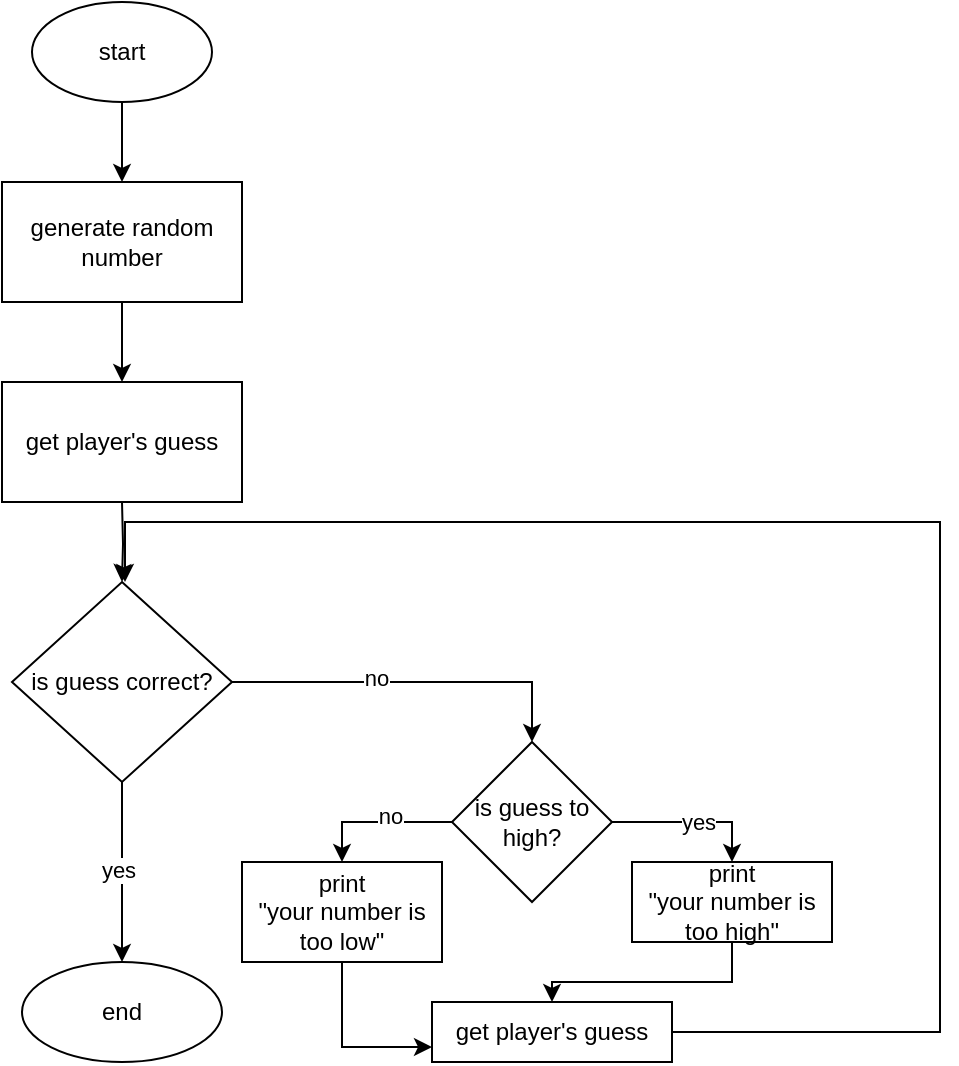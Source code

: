 <mxfile version="26.0.7">
  <diagram name="Page-1" id="XvJUbTcijwD7K5afIzSK">
    <mxGraphModel dx="1120" dy="1534" grid="1" gridSize="10" guides="1" tooltips="1" connect="1" arrows="1" fold="1" page="1" pageScale="1" pageWidth="850" pageHeight="1100" math="0" shadow="0">
      <root>
        <mxCell id="0" />
        <mxCell id="1" parent="0" />
        <mxCell id="LYvXQKf3i242iLMKxMYf-31" style="edgeStyle=orthogonalEdgeStyle;rounded=0;orthogonalLoop=1;jettySize=auto;html=1;entryX=0.5;entryY=0;entryDx=0;entryDy=0;" edge="1" parent="1" source="LYvXQKf3i242iLMKxMYf-1">
          <mxGeometry relative="1" as="geometry">
            <mxPoint x="315" y="150" as="targetPoint" />
          </mxGeometry>
        </mxCell>
        <mxCell id="LYvXQKf3i242iLMKxMYf-1" value="generate random number" style="rounded=0;whiteSpace=wrap;html=1;" vertex="1" parent="1">
          <mxGeometry x="255" y="50" width="120" height="60" as="geometry" />
        </mxCell>
        <mxCell id="LYvXQKf3i242iLMKxMYf-30" style="edgeStyle=orthogonalEdgeStyle;rounded=0;orthogonalLoop=1;jettySize=auto;html=1;" edge="1" parent="1" source="LYvXQKf3i242iLMKxMYf-3" target="LYvXQKf3i242iLMKxMYf-1">
          <mxGeometry relative="1" as="geometry" />
        </mxCell>
        <mxCell id="LYvXQKf3i242iLMKxMYf-3" value="start" style="ellipse;whiteSpace=wrap;html=1;" vertex="1" parent="1">
          <mxGeometry x="270" y="-40" width="90" height="50" as="geometry" />
        </mxCell>
        <mxCell id="LYvXQKf3i242iLMKxMYf-32" style="edgeStyle=orthogonalEdgeStyle;rounded=0;orthogonalLoop=1;jettySize=auto;html=1;" edge="1" parent="1" target="LYvXQKf3i242iLMKxMYf-5">
          <mxGeometry relative="1" as="geometry">
            <mxPoint x="315" y="210" as="sourcePoint" />
          </mxGeometry>
        </mxCell>
        <mxCell id="LYvXQKf3i242iLMKxMYf-8" style="edgeStyle=orthogonalEdgeStyle;rounded=0;orthogonalLoop=1;jettySize=auto;html=1;entryX=0.5;entryY=0;entryDx=0;entryDy=0;" edge="1" parent="1" source="LYvXQKf3i242iLMKxMYf-5" target="LYvXQKf3i242iLMKxMYf-7">
          <mxGeometry relative="1" as="geometry" />
        </mxCell>
        <mxCell id="LYvXQKf3i242iLMKxMYf-9" value="yes" style="edgeLabel;html=1;align=center;verticalAlign=middle;resizable=0;points=[];" vertex="1" connectable="0" parent="LYvXQKf3i242iLMKxMYf-8">
          <mxGeometry x="-0.033" y="-2" relative="1" as="geometry">
            <mxPoint as="offset" />
          </mxGeometry>
        </mxCell>
        <mxCell id="LYvXQKf3i242iLMKxMYf-14" style="edgeStyle=orthogonalEdgeStyle;rounded=0;orthogonalLoop=1;jettySize=auto;html=1;entryX=0.5;entryY=0;entryDx=0;entryDy=0;" edge="1" parent="1" source="LYvXQKf3i242iLMKxMYf-5" target="LYvXQKf3i242iLMKxMYf-13">
          <mxGeometry relative="1" as="geometry" />
        </mxCell>
        <mxCell id="LYvXQKf3i242iLMKxMYf-15" value="no" style="edgeLabel;html=1;align=center;verticalAlign=middle;resizable=0;points=[];" vertex="1" connectable="0" parent="LYvXQKf3i242iLMKxMYf-14">
          <mxGeometry x="-0.2" y="2" relative="1" as="geometry">
            <mxPoint as="offset" />
          </mxGeometry>
        </mxCell>
        <mxCell id="LYvXQKf3i242iLMKxMYf-5" value="is guess correct?" style="rhombus;whiteSpace=wrap;html=1;" vertex="1" parent="1">
          <mxGeometry x="260" y="250" width="110" height="100" as="geometry" />
        </mxCell>
        <mxCell id="LYvXQKf3i242iLMKxMYf-7" value="end" style="ellipse;whiteSpace=wrap;html=1;" vertex="1" parent="1">
          <mxGeometry x="265" y="440" width="100" height="50" as="geometry" />
        </mxCell>
        <mxCell id="LYvXQKf3i242iLMKxMYf-18" style="edgeStyle=orthogonalEdgeStyle;rounded=0;orthogonalLoop=1;jettySize=auto;html=1;entryX=0.5;entryY=0;entryDx=0;entryDy=0;" edge="1" parent="1" source="LYvXQKf3i242iLMKxMYf-13" target="LYvXQKf3i242iLMKxMYf-17">
          <mxGeometry relative="1" as="geometry" />
        </mxCell>
        <mxCell id="LYvXQKf3i242iLMKxMYf-22" value="no" style="edgeLabel;html=1;align=center;verticalAlign=middle;resizable=0;points=[];" vertex="1" connectable="0" parent="LYvXQKf3i242iLMKxMYf-18">
          <mxGeometry x="-0.173" y="-3" relative="1" as="geometry">
            <mxPoint as="offset" />
          </mxGeometry>
        </mxCell>
        <mxCell id="LYvXQKf3i242iLMKxMYf-19" style="edgeStyle=orthogonalEdgeStyle;rounded=0;orthogonalLoop=1;jettySize=auto;html=1;entryX=0.5;entryY=0;entryDx=0;entryDy=0;" edge="1" parent="1" source="LYvXQKf3i242iLMKxMYf-13" target="LYvXQKf3i242iLMKxMYf-16">
          <mxGeometry relative="1" as="geometry" />
        </mxCell>
        <mxCell id="LYvXQKf3i242iLMKxMYf-21" value="yes" style="edgeLabel;html=1;align=center;verticalAlign=middle;resizable=0;points=[];" vertex="1" connectable="0" parent="LYvXQKf3i242iLMKxMYf-19">
          <mxGeometry x="0.075" relative="1" as="geometry">
            <mxPoint as="offset" />
          </mxGeometry>
        </mxCell>
        <mxCell id="LYvXQKf3i242iLMKxMYf-13" value="is guess to high?" style="rhombus;whiteSpace=wrap;html=1;" vertex="1" parent="1">
          <mxGeometry x="480" y="330" width="80" height="80" as="geometry" />
        </mxCell>
        <mxCell id="LYvXQKf3i242iLMKxMYf-29" style="edgeStyle=orthogonalEdgeStyle;rounded=0;orthogonalLoop=1;jettySize=auto;html=1;" edge="1" parent="1" source="LYvXQKf3i242iLMKxMYf-16" target="LYvXQKf3i242iLMKxMYf-27">
          <mxGeometry relative="1" as="geometry">
            <Array as="points">
              <mxPoint x="620" y="450" />
              <mxPoint x="530" y="450" />
            </Array>
          </mxGeometry>
        </mxCell>
        <mxCell id="LYvXQKf3i242iLMKxMYf-16" value="print&lt;div&gt;&quot;your number is too high&quot;&lt;/div&gt;" style="rounded=0;whiteSpace=wrap;html=1;" vertex="1" parent="1">
          <mxGeometry x="570" y="390" width="100" height="40" as="geometry" />
        </mxCell>
        <mxCell id="LYvXQKf3i242iLMKxMYf-28" style="edgeStyle=orthogonalEdgeStyle;rounded=0;orthogonalLoop=1;jettySize=auto;html=1;entryX=0;entryY=0.75;entryDx=0;entryDy=0;" edge="1" parent="1" source="LYvXQKf3i242iLMKxMYf-17" target="LYvXQKf3i242iLMKxMYf-27">
          <mxGeometry relative="1" as="geometry" />
        </mxCell>
        <mxCell id="LYvXQKf3i242iLMKxMYf-17" value="print&lt;div&gt;&quot;your number is too low&quot;&lt;/div&gt;" style="rounded=0;whiteSpace=wrap;html=1;" vertex="1" parent="1">
          <mxGeometry x="375" y="390" width="100" height="50" as="geometry" />
        </mxCell>
        <mxCell id="LYvXQKf3i242iLMKxMYf-33" style="edgeStyle=orthogonalEdgeStyle;rounded=0;orthogonalLoop=1;jettySize=auto;html=1;exitX=1;exitY=0.5;exitDx=0;exitDy=0;" edge="1" parent="1" source="LYvXQKf3i242iLMKxMYf-27">
          <mxGeometry relative="1" as="geometry">
            <mxPoint x="583.5" y="564.5" as="sourcePoint" />
            <mxPoint x="316.5" y="250" as="targetPoint" />
            <Array as="points">
              <mxPoint x="724" y="475" />
              <mxPoint x="724" y="220" />
              <mxPoint x="317" y="220" />
            </Array>
          </mxGeometry>
        </mxCell>
        <mxCell id="LYvXQKf3i242iLMKxMYf-27" value="get player&#39;s guess" style="rounded=0;whiteSpace=wrap;html=1;" vertex="1" parent="1">
          <mxGeometry x="470" y="460" width="120" height="30" as="geometry" />
        </mxCell>
        <mxCell id="LYvXQKf3i242iLMKxMYf-34" value="get player&#39;s guess" style="rounded=0;whiteSpace=wrap;html=1;" vertex="1" parent="1">
          <mxGeometry x="255" y="150" width="120" height="60" as="geometry" />
        </mxCell>
      </root>
    </mxGraphModel>
  </diagram>
</mxfile>
